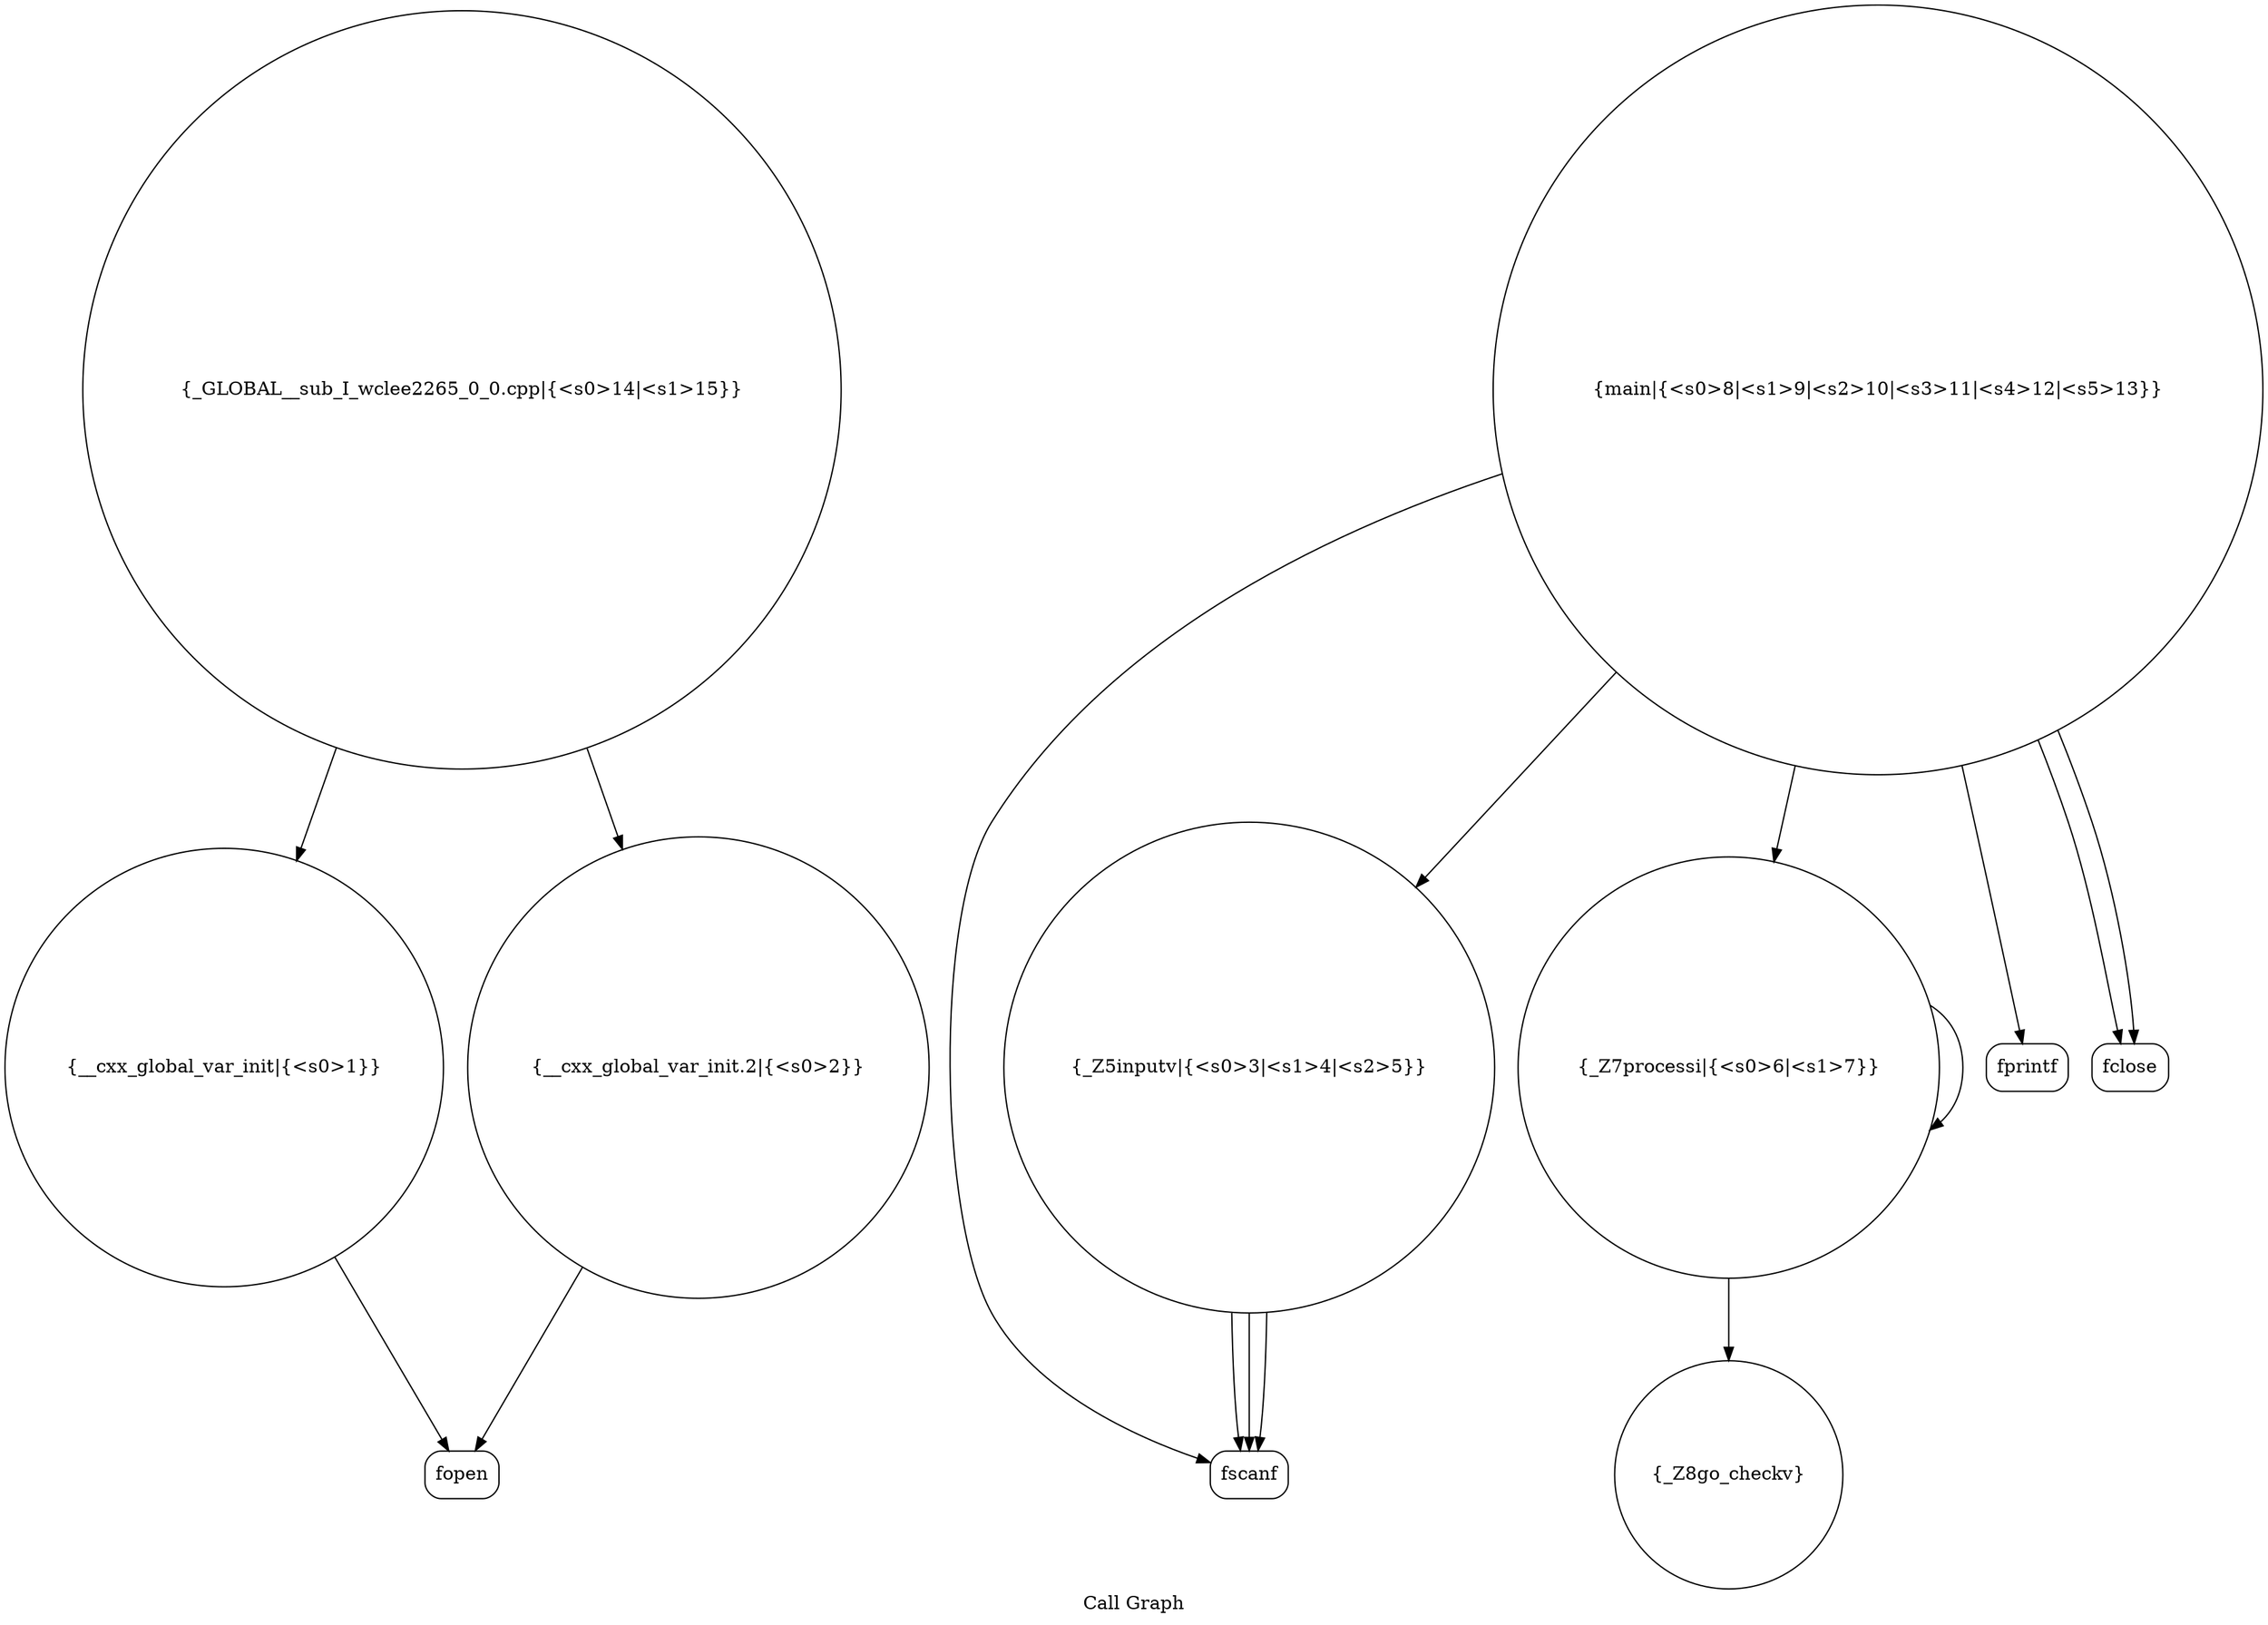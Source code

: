 digraph "Call Graph" {
	label="Call Graph";

	Node0x55dd48b05470 [shape=record,shape=circle,label="{__cxx_global_var_init|{<s0>1}}"];
	Node0x55dd48b05470:s0 -> Node0x55dd48b05900[color=black];
	Node0x55dd48b05c00 [shape=record,shape=circle,label="{main|{<s0>8|<s1>9|<s2>10|<s3>11|<s4>12|<s5>13}}"];
	Node0x55dd48b05c00:s0 -> Node0x55dd48b05a80[color=black];
	Node0x55dd48b05c00:s1 -> Node0x55dd48b05a00[color=black];
	Node0x55dd48b05c00:s2 -> Node0x55dd48b05b80[color=black];
	Node0x55dd48b05c00:s3 -> Node0x55dd48b05c80[color=black];
	Node0x55dd48b05c00:s4 -> Node0x55dd48b05d00[color=black];
	Node0x55dd48b05c00:s5 -> Node0x55dd48b05d00[color=black];
	Node0x55dd48b05980 [shape=record,shape=circle,label="{__cxx_global_var_init.2|{<s0>2}}"];
	Node0x55dd48b05980:s0 -> Node0x55dd48b05900[color=black];
	Node0x55dd48b05d00 [shape=record,shape=Mrecord,label="{fclose}"];
	Node0x55dd48b05a80 [shape=record,shape=Mrecord,label="{fscanf}"];
	Node0x55dd48b05b80 [shape=record,shape=circle,label="{_Z7processi|{<s0>6|<s1>7}}"];
	Node0x55dd48b05b80:s0 -> Node0x55dd48b05b00[color=black];
	Node0x55dd48b05b80:s1 -> Node0x55dd48b05b80[color=black];
	Node0x55dd48b05900 [shape=record,shape=Mrecord,label="{fopen}"];
	Node0x55dd48b05c80 [shape=record,shape=Mrecord,label="{fprintf}"];
	Node0x55dd48b05a00 [shape=record,shape=circle,label="{_Z5inputv|{<s0>3|<s1>4|<s2>5}}"];
	Node0x55dd48b05a00:s0 -> Node0x55dd48b05a80[color=black];
	Node0x55dd48b05a00:s1 -> Node0x55dd48b05a80[color=black];
	Node0x55dd48b05a00:s2 -> Node0x55dd48b05a80[color=black];
	Node0x55dd48b05d80 [shape=record,shape=circle,label="{_GLOBAL__sub_I_wclee2265_0_0.cpp|{<s0>14|<s1>15}}"];
	Node0x55dd48b05d80:s0 -> Node0x55dd48b05470[color=black];
	Node0x55dd48b05d80:s1 -> Node0x55dd48b05980[color=black];
	Node0x55dd48b05b00 [shape=record,shape=circle,label="{_Z8go_checkv}"];
}
